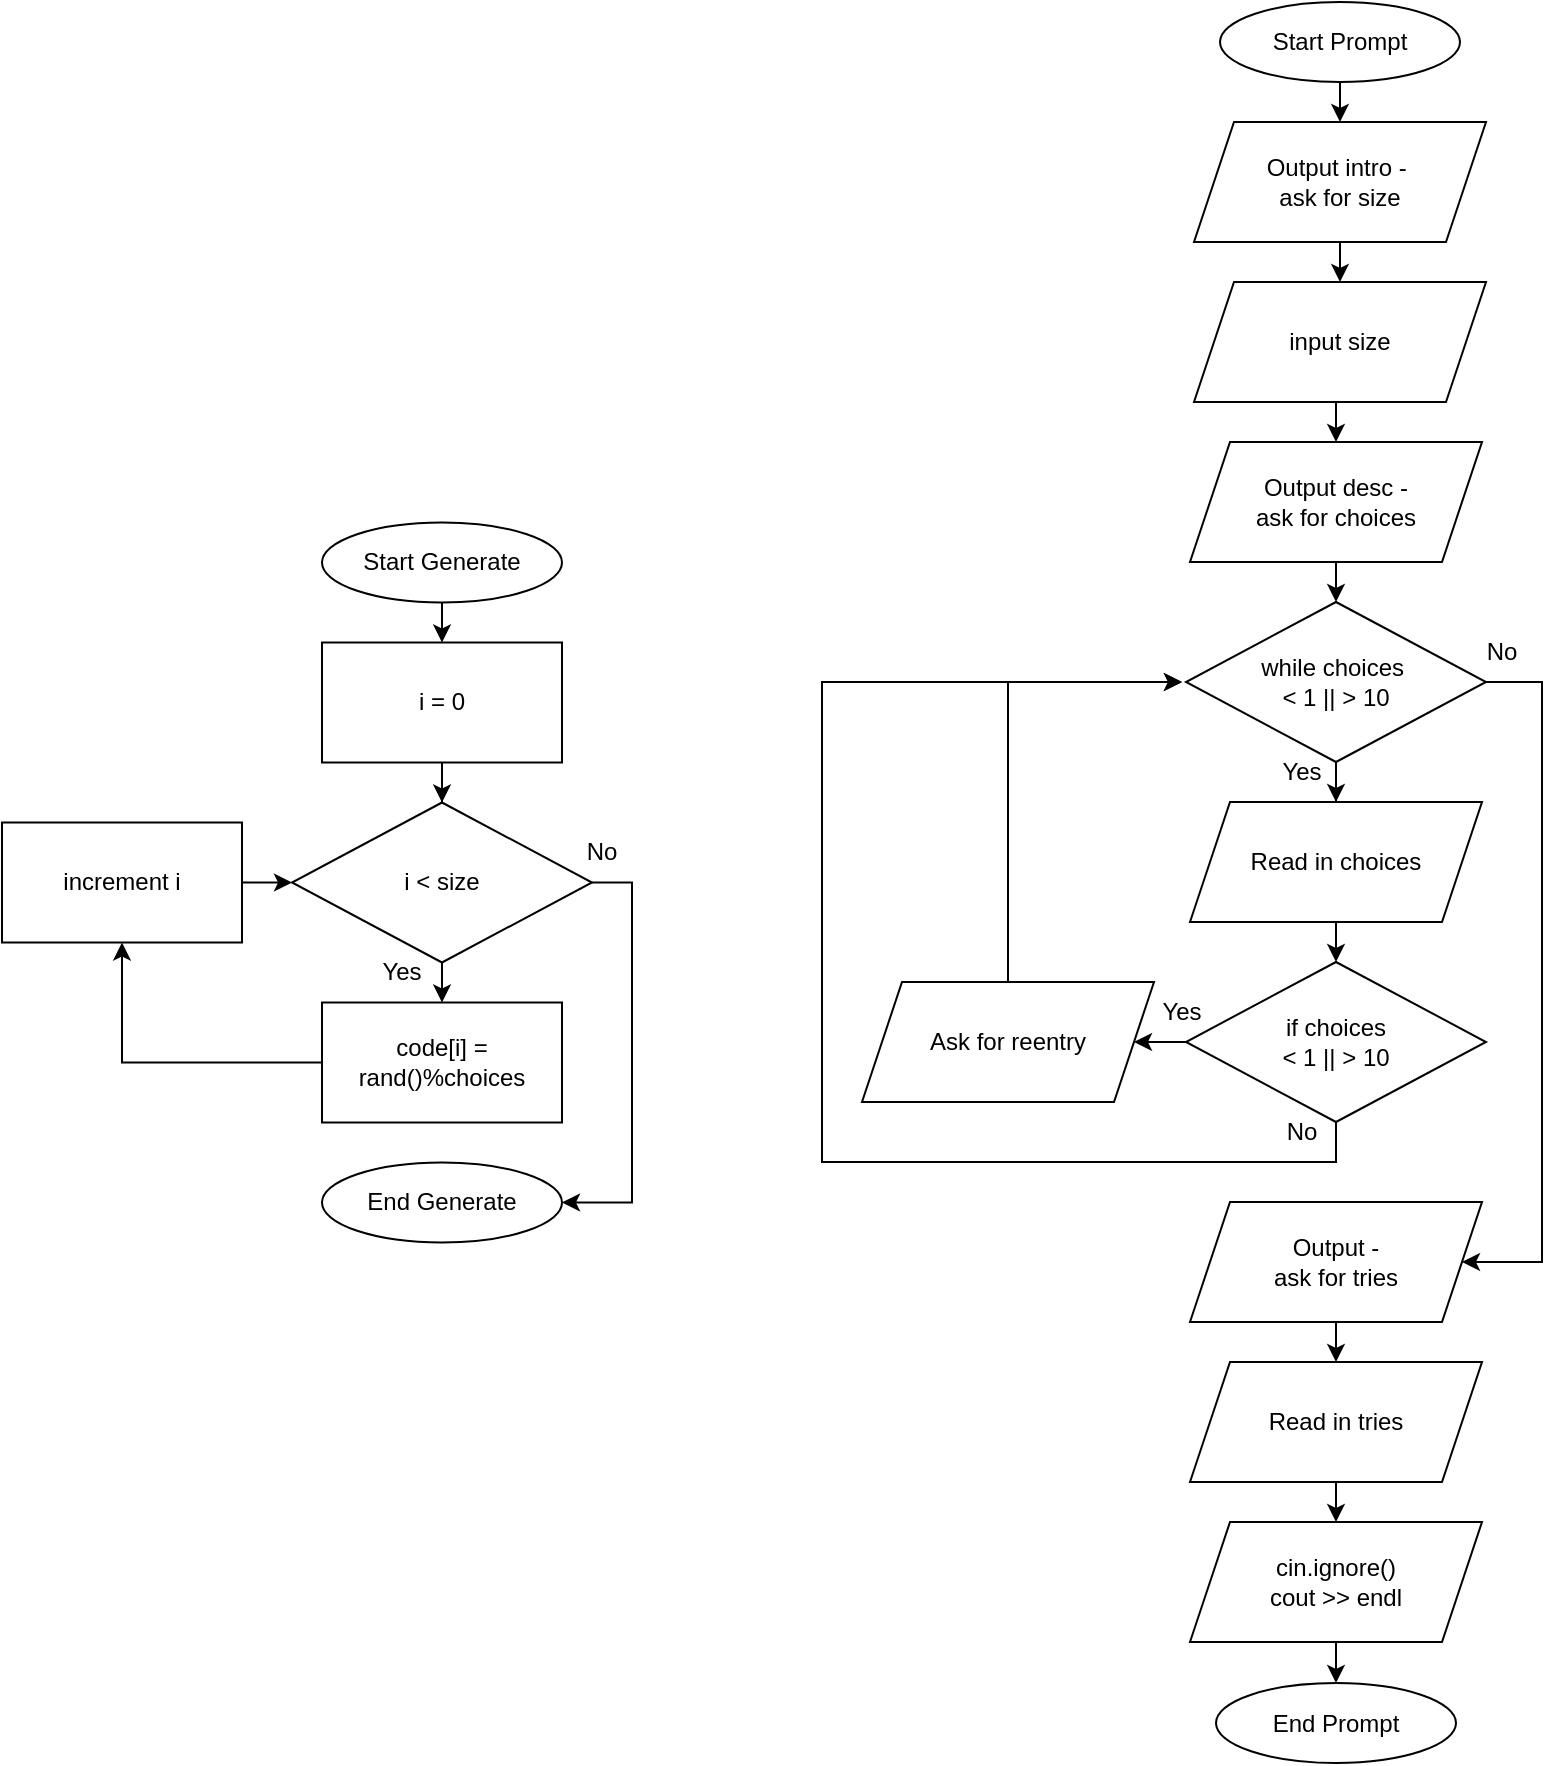 <mxfile version="24.8.0">
  <diagram name="Page-1" id="jvAFJe7k1WTt0ilwp3rd">
    <mxGraphModel dx="-1460" dy="2330" grid="1" gridSize="10" guides="1" tooltips="1" connect="1" arrows="1" fold="1" page="1" pageScale="1" pageWidth="850" pageHeight="1100" math="0" shadow="0">
      <root>
        <mxCell id="0" />
        <mxCell id="1" parent="0" />
        <mxCell id="aGmHzA7aYkXEzpq6hzWh-1" value="" style="group" vertex="1" connectable="0" parent="1">
          <mxGeometry x="4695" y="-990" width="370" height="880.5" as="geometry" />
        </mxCell>
        <mxCell id="aGmHzA7aYkXEzpq6hzWh-2" style="edgeStyle=orthogonalEdgeStyle;rounded=0;orthogonalLoop=1;jettySize=auto;html=1;exitX=0.5;exitY=1;exitDx=0;exitDy=0;" edge="1" parent="aGmHzA7aYkXEzpq6hzWh-1" source="aGmHzA7aYkXEzpq6hzWh-4" target="aGmHzA7aYkXEzpq6hzWh-18">
          <mxGeometry relative="1" as="geometry" />
        </mxCell>
        <mxCell id="aGmHzA7aYkXEzpq6hzWh-3" style="edgeStyle=orthogonalEdgeStyle;rounded=0;orthogonalLoop=1;jettySize=auto;html=1;exitX=1;exitY=0.5;exitDx=0;exitDy=0;entryX=1;entryY=0.5;entryDx=0;entryDy=0;" edge="1" parent="aGmHzA7aYkXEzpq6hzWh-1" source="aGmHzA7aYkXEzpq6hzWh-4" target="aGmHzA7aYkXEzpq6hzWh-10">
          <mxGeometry relative="1" as="geometry">
            <Array as="points">
              <mxPoint x="360" y="340" />
              <mxPoint x="360" y="630" />
            </Array>
          </mxGeometry>
        </mxCell>
        <mxCell id="aGmHzA7aYkXEzpq6hzWh-4" value="while&amp;nbsp;&lt;span style=&quot;background-color: initial;&quot;&gt;choices&amp;nbsp;&lt;/span&gt;&lt;div&gt;&lt;span style=&quot;background-color: initial;&quot;&gt;&amp;lt; 1 || &amp;gt; 10&lt;/span&gt;&lt;/div&gt;" style="rhombus;whiteSpace=wrap;html=1;container=0;" vertex="1" parent="aGmHzA7aYkXEzpq6hzWh-1">
          <mxGeometry x="182" y="300" width="150" height="80" as="geometry" />
        </mxCell>
        <mxCell id="aGmHzA7aYkXEzpq6hzWh-5" style="edgeStyle=orthogonalEdgeStyle;rounded=0;orthogonalLoop=1;jettySize=auto;html=1;exitX=0.5;exitY=1;exitDx=0;exitDy=0;entryX=0.5;entryY=0;entryDx=0;entryDy=0;" edge="1" parent="aGmHzA7aYkXEzpq6hzWh-1" source="aGmHzA7aYkXEzpq6hzWh-6" target="aGmHzA7aYkXEzpq6hzWh-22">
          <mxGeometry relative="1" as="geometry" />
        </mxCell>
        <mxCell id="aGmHzA7aYkXEzpq6hzWh-6" value="Output intro -&amp;nbsp;&lt;div&gt;ask for size&lt;/div&gt;" style="shape=parallelogram;perimeter=parallelogramPerimeter;whiteSpace=wrap;html=1;fixedSize=1;rounded=0;" vertex="1" parent="aGmHzA7aYkXEzpq6hzWh-1">
          <mxGeometry x="186" y="60" width="146" height="60" as="geometry" />
        </mxCell>
        <mxCell id="aGmHzA7aYkXEzpq6hzWh-7" style="edgeStyle=orthogonalEdgeStyle;rounded=0;orthogonalLoop=1;jettySize=auto;html=1;exitX=0.5;exitY=1;exitDx=0;exitDy=0;entryX=0.5;entryY=0;entryDx=0;entryDy=0;" edge="1" parent="aGmHzA7aYkXEzpq6hzWh-1" source="aGmHzA7aYkXEzpq6hzWh-8" target="aGmHzA7aYkXEzpq6hzWh-6">
          <mxGeometry relative="1" as="geometry" />
        </mxCell>
        <mxCell id="aGmHzA7aYkXEzpq6hzWh-8" value="Start Prompt" style="ellipse;whiteSpace=wrap;html=1;" vertex="1" parent="aGmHzA7aYkXEzpq6hzWh-1">
          <mxGeometry x="199" width="120" height="40" as="geometry" />
        </mxCell>
        <mxCell id="aGmHzA7aYkXEzpq6hzWh-9" style="edgeStyle=orthogonalEdgeStyle;rounded=0;orthogonalLoop=1;jettySize=auto;html=1;exitX=0.5;exitY=1;exitDx=0;exitDy=0;entryX=0.5;entryY=0;entryDx=0;entryDy=0;" edge="1" parent="aGmHzA7aYkXEzpq6hzWh-1" source="aGmHzA7aYkXEzpq6hzWh-10" target="aGmHzA7aYkXEzpq6hzWh-14">
          <mxGeometry relative="1" as="geometry" />
        </mxCell>
        <mxCell id="aGmHzA7aYkXEzpq6hzWh-10" value="Output -&lt;div&gt;ask for tries&lt;/div&gt;" style="shape=parallelogram;perimeter=parallelogramPerimeter;whiteSpace=wrap;html=1;fixedSize=1;rounded=0;" vertex="1" parent="aGmHzA7aYkXEzpq6hzWh-1">
          <mxGeometry x="184" y="600" width="146" height="60" as="geometry" />
        </mxCell>
        <mxCell id="aGmHzA7aYkXEzpq6hzWh-11" style="edgeStyle=orthogonalEdgeStyle;rounded=0;orthogonalLoop=1;jettySize=auto;html=1;exitX=0.5;exitY=1;exitDx=0;exitDy=0;entryX=0.5;entryY=0;entryDx=0;entryDy=0;" edge="1" parent="aGmHzA7aYkXEzpq6hzWh-1" source="aGmHzA7aYkXEzpq6hzWh-12" target="aGmHzA7aYkXEzpq6hzWh-26">
          <mxGeometry relative="1" as="geometry" />
        </mxCell>
        <mxCell id="aGmHzA7aYkXEzpq6hzWh-12" value="cin.ignore()&lt;div&gt;cout &amp;gt;&amp;gt; endl&lt;/div&gt;" style="shape=parallelogram;perimeter=parallelogramPerimeter;whiteSpace=wrap;html=1;fixedSize=1;rounded=0;" vertex="1" parent="aGmHzA7aYkXEzpq6hzWh-1">
          <mxGeometry x="184" y="760" width="146" height="60" as="geometry" />
        </mxCell>
        <mxCell id="aGmHzA7aYkXEzpq6hzWh-13" style="edgeStyle=orthogonalEdgeStyle;rounded=0;orthogonalLoop=1;jettySize=auto;html=1;exitX=0.5;exitY=1;exitDx=0;exitDy=0;entryX=0.5;entryY=0;entryDx=0;entryDy=0;" edge="1" parent="aGmHzA7aYkXEzpq6hzWh-1" source="aGmHzA7aYkXEzpq6hzWh-14" target="aGmHzA7aYkXEzpq6hzWh-12">
          <mxGeometry relative="1" as="geometry" />
        </mxCell>
        <mxCell id="aGmHzA7aYkXEzpq6hzWh-14" value="Read in tries" style="shape=parallelogram;perimeter=parallelogramPerimeter;whiteSpace=wrap;html=1;fixedSize=1;rounded=0;" vertex="1" parent="aGmHzA7aYkXEzpq6hzWh-1">
          <mxGeometry x="184" y="680" width="146" height="60" as="geometry" />
        </mxCell>
        <mxCell id="aGmHzA7aYkXEzpq6hzWh-15" style="edgeStyle=orthogonalEdgeStyle;rounded=0;orthogonalLoop=1;jettySize=auto;html=1;exitX=0.5;exitY=0;exitDx=0;exitDy=0;" edge="1" parent="aGmHzA7aYkXEzpq6hzWh-1" source="aGmHzA7aYkXEzpq6hzWh-16">
          <mxGeometry relative="1" as="geometry">
            <mxPoint x="180" y="340" as="targetPoint" />
            <Array as="points">
              <mxPoint x="93" y="340" />
            </Array>
          </mxGeometry>
        </mxCell>
        <mxCell id="aGmHzA7aYkXEzpq6hzWh-16" value="Ask for reentry" style="shape=parallelogram;perimeter=parallelogramPerimeter;whiteSpace=wrap;html=1;fixedSize=1;rounded=0;" vertex="1" parent="aGmHzA7aYkXEzpq6hzWh-1">
          <mxGeometry x="20" y="490" width="146" height="60" as="geometry" />
        </mxCell>
        <mxCell id="aGmHzA7aYkXEzpq6hzWh-17" style="edgeStyle=orthogonalEdgeStyle;rounded=0;orthogonalLoop=1;jettySize=auto;html=1;exitX=0.5;exitY=1;exitDx=0;exitDy=0;entryX=0.5;entryY=0;entryDx=0;entryDy=0;" edge="1" parent="aGmHzA7aYkXEzpq6hzWh-1" source="aGmHzA7aYkXEzpq6hzWh-18" target="aGmHzA7aYkXEzpq6hzWh-25">
          <mxGeometry relative="1" as="geometry" />
        </mxCell>
        <mxCell id="aGmHzA7aYkXEzpq6hzWh-18" value="Read in choices" style="shape=parallelogram;perimeter=parallelogramPerimeter;whiteSpace=wrap;html=1;fixedSize=1;rounded=0;" vertex="1" parent="aGmHzA7aYkXEzpq6hzWh-1">
          <mxGeometry x="184" y="400" width="146" height="60" as="geometry" />
        </mxCell>
        <mxCell id="aGmHzA7aYkXEzpq6hzWh-19" style="edgeStyle=orthogonalEdgeStyle;rounded=0;orthogonalLoop=1;jettySize=auto;html=1;exitX=0.5;exitY=1;exitDx=0;exitDy=0;entryX=0.5;entryY=0;entryDx=0;entryDy=0;" edge="1" parent="aGmHzA7aYkXEzpq6hzWh-1" source="aGmHzA7aYkXEzpq6hzWh-20" target="aGmHzA7aYkXEzpq6hzWh-4">
          <mxGeometry relative="1" as="geometry" />
        </mxCell>
        <mxCell id="aGmHzA7aYkXEzpq6hzWh-20" value="Output desc -&lt;div&gt;ask for choices&lt;/div&gt;" style="shape=parallelogram;perimeter=parallelogramPerimeter;whiteSpace=wrap;html=1;fixedSize=1;rounded=0;" vertex="1" parent="aGmHzA7aYkXEzpq6hzWh-1">
          <mxGeometry x="184" y="220" width="146" height="60" as="geometry" />
        </mxCell>
        <mxCell id="aGmHzA7aYkXEzpq6hzWh-21" style="edgeStyle=orthogonalEdgeStyle;rounded=0;orthogonalLoop=1;jettySize=auto;html=1;exitX=0.5;exitY=1;exitDx=0;exitDy=0;entryX=0.5;entryY=0;entryDx=0;entryDy=0;" edge="1" parent="aGmHzA7aYkXEzpq6hzWh-1" source="aGmHzA7aYkXEzpq6hzWh-22" target="aGmHzA7aYkXEzpq6hzWh-20">
          <mxGeometry relative="1" as="geometry" />
        </mxCell>
        <mxCell id="aGmHzA7aYkXEzpq6hzWh-22" value="input size" style="shape=parallelogram;perimeter=parallelogramPerimeter;whiteSpace=wrap;html=1;fixedSize=1;rounded=0;" vertex="1" parent="aGmHzA7aYkXEzpq6hzWh-1">
          <mxGeometry x="186" y="140" width="146" height="60" as="geometry" />
        </mxCell>
        <mxCell id="aGmHzA7aYkXEzpq6hzWh-23" style="edgeStyle=orthogonalEdgeStyle;rounded=0;orthogonalLoop=1;jettySize=auto;html=1;exitX=0;exitY=0.5;exitDx=0;exitDy=0;entryX=1;entryY=0.5;entryDx=0;entryDy=0;" edge="1" parent="aGmHzA7aYkXEzpq6hzWh-1" source="aGmHzA7aYkXEzpq6hzWh-25" target="aGmHzA7aYkXEzpq6hzWh-16">
          <mxGeometry relative="1" as="geometry" />
        </mxCell>
        <mxCell id="aGmHzA7aYkXEzpq6hzWh-24" style="edgeStyle=orthogonalEdgeStyle;rounded=0;orthogonalLoop=1;jettySize=auto;html=1;exitX=0.5;exitY=1;exitDx=0;exitDy=0;" edge="1" parent="aGmHzA7aYkXEzpq6hzWh-1" source="aGmHzA7aYkXEzpq6hzWh-25">
          <mxGeometry relative="1" as="geometry">
            <mxPoint x="180" y="340" as="targetPoint" />
            <Array as="points">
              <mxPoint x="257" y="580" />
              <mxPoint y="580" />
              <mxPoint y="340" />
            </Array>
          </mxGeometry>
        </mxCell>
        <mxCell id="aGmHzA7aYkXEzpq6hzWh-25" value="if choices&lt;div&gt;&amp;lt; 1 || &amp;gt; 10&lt;/div&gt;" style="rhombus;whiteSpace=wrap;html=1;container=0;" vertex="1" parent="aGmHzA7aYkXEzpq6hzWh-1">
          <mxGeometry x="182" y="480" width="150" height="80" as="geometry" />
        </mxCell>
        <mxCell id="aGmHzA7aYkXEzpq6hzWh-26" value="End Prompt" style="ellipse;whiteSpace=wrap;html=1;" vertex="1" parent="aGmHzA7aYkXEzpq6hzWh-1">
          <mxGeometry x="197" y="840.5" width="120" height="40" as="geometry" />
        </mxCell>
        <mxCell id="aGmHzA7aYkXEzpq6hzWh-27" value="No" style="text;html=1;strokeColor=none;fillColor=none;align=center;verticalAlign=middle;whiteSpace=wrap;rounded=0;" vertex="1" parent="aGmHzA7aYkXEzpq6hzWh-1">
          <mxGeometry x="210" y="550" width="60" height="30" as="geometry" />
        </mxCell>
        <mxCell id="aGmHzA7aYkXEzpq6hzWh-28" value="Yes" style="text;html=1;strokeColor=none;fillColor=none;align=center;verticalAlign=middle;whiteSpace=wrap;rounded=0;" vertex="1" parent="aGmHzA7aYkXEzpq6hzWh-1">
          <mxGeometry x="150" y="490" width="60" height="30" as="geometry" />
        </mxCell>
        <mxCell id="aGmHzA7aYkXEzpq6hzWh-29" value="No" style="text;html=1;strokeColor=none;fillColor=none;align=center;verticalAlign=middle;whiteSpace=wrap;rounded=0;" vertex="1" parent="aGmHzA7aYkXEzpq6hzWh-1">
          <mxGeometry x="310" y="310" width="60" height="30" as="geometry" />
        </mxCell>
        <mxCell id="aGmHzA7aYkXEzpq6hzWh-30" value="Yes" style="text;html=1;strokeColor=none;fillColor=none;align=center;verticalAlign=middle;whiteSpace=wrap;rounded=0;" vertex="1" parent="aGmHzA7aYkXEzpq6hzWh-1">
          <mxGeometry x="210" y="370" width="60" height="30" as="geometry" />
        </mxCell>
        <mxCell id="aGmHzA7aYkXEzpq6hzWh-31" value="" style="group" vertex="1" connectable="0" parent="1">
          <mxGeometry x="4285" y="-729.75" width="330" height="360" as="geometry" />
        </mxCell>
        <mxCell id="aGmHzA7aYkXEzpq6hzWh-32" style="edgeStyle=orthogonalEdgeStyle;rounded=0;orthogonalLoop=1;jettySize=auto;html=1;exitX=0.5;exitY=1;exitDx=0;exitDy=0;entryX=0.5;entryY=0;entryDx=0;entryDy=0;" edge="1" parent="aGmHzA7aYkXEzpq6hzWh-31" source="aGmHzA7aYkXEzpq6hzWh-33" target="aGmHzA7aYkXEzpq6hzWh-35">
          <mxGeometry relative="1" as="geometry" />
        </mxCell>
        <mxCell id="aGmHzA7aYkXEzpq6hzWh-33" value="Start Generate" style="ellipse;whiteSpace=wrap;html=1;" vertex="1" parent="aGmHzA7aYkXEzpq6hzWh-31">
          <mxGeometry x="160" width="120" height="40" as="geometry" />
        </mxCell>
        <mxCell id="aGmHzA7aYkXEzpq6hzWh-34" style="edgeStyle=orthogonalEdgeStyle;rounded=0;orthogonalLoop=1;jettySize=auto;html=1;entryX=0.5;entryY=0;entryDx=0;entryDy=0;" edge="1" parent="aGmHzA7aYkXEzpq6hzWh-31" source="aGmHzA7aYkXEzpq6hzWh-35" target="aGmHzA7aYkXEzpq6hzWh-39">
          <mxGeometry relative="1" as="geometry" />
        </mxCell>
        <mxCell id="aGmHzA7aYkXEzpq6hzWh-35" value="i = 0" style="rounded=0;whiteSpace=wrap;html=1;" vertex="1" parent="aGmHzA7aYkXEzpq6hzWh-31">
          <mxGeometry x="160" y="60" width="120" height="60" as="geometry" />
        </mxCell>
        <mxCell id="aGmHzA7aYkXEzpq6hzWh-36" style="edgeStyle=orthogonalEdgeStyle;rounded=0;orthogonalLoop=1;jettySize=auto;html=1;exitX=0;exitY=0.5;exitDx=0;exitDy=0;" edge="1" parent="aGmHzA7aYkXEzpq6hzWh-31" source="aGmHzA7aYkXEzpq6hzWh-39">
          <mxGeometry relative="1" as="geometry">
            <mxPoint x="144.815" y="179.667" as="targetPoint" />
          </mxGeometry>
        </mxCell>
        <mxCell id="aGmHzA7aYkXEzpq6hzWh-37" style="edgeStyle=orthogonalEdgeStyle;rounded=0;orthogonalLoop=1;jettySize=auto;html=1;exitX=0.5;exitY=1;exitDx=0;exitDy=0;entryX=0.5;entryY=0;entryDx=0;entryDy=0;" edge="1" parent="aGmHzA7aYkXEzpq6hzWh-31" source="aGmHzA7aYkXEzpq6hzWh-39" target="aGmHzA7aYkXEzpq6hzWh-43">
          <mxGeometry relative="1" as="geometry" />
        </mxCell>
        <mxCell id="aGmHzA7aYkXEzpq6hzWh-38" style="edgeStyle=orthogonalEdgeStyle;rounded=0;orthogonalLoop=1;jettySize=auto;html=1;exitX=1;exitY=0.5;exitDx=0;exitDy=0;entryX=1;entryY=0.5;entryDx=0;entryDy=0;" edge="1" parent="aGmHzA7aYkXEzpq6hzWh-31" source="aGmHzA7aYkXEzpq6hzWh-39" target="aGmHzA7aYkXEzpq6hzWh-44">
          <mxGeometry relative="1" as="geometry" />
        </mxCell>
        <mxCell id="aGmHzA7aYkXEzpq6hzWh-39" value="i &amp;lt; size" style="rhombus;whiteSpace=wrap;html=1;" vertex="1" parent="aGmHzA7aYkXEzpq6hzWh-31">
          <mxGeometry x="145" y="140" width="150" height="80" as="geometry" />
        </mxCell>
        <mxCell id="aGmHzA7aYkXEzpq6hzWh-40" style="edgeStyle=orthogonalEdgeStyle;rounded=0;orthogonalLoop=1;jettySize=auto;html=1;entryX=0;entryY=0.5;entryDx=0;entryDy=0;" edge="1" parent="aGmHzA7aYkXEzpq6hzWh-31" source="aGmHzA7aYkXEzpq6hzWh-41" target="aGmHzA7aYkXEzpq6hzWh-39">
          <mxGeometry relative="1" as="geometry" />
        </mxCell>
        <mxCell id="aGmHzA7aYkXEzpq6hzWh-41" value="increment i" style="rounded=0;whiteSpace=wrap;html=1;" vertex="1" parent="aGmHzA7aYkXEzpq6hzWh-31">
          <mxGeometry y="150" width="120" height="60" as="geometry" />
        </mxCell>
        <mxCell id="aGmHzA7aYkXEzpq6hzWh-42" style="edgeStyle=orthogonalEdgeStyle;rounded=0;orthogonalLoop=1;jettySize=auto;html=1;exitX=0;exitY=0.5;exitDx=0;exitDy=0;entryX=0.5;entryY=1;entryDx=0;entryDy=0;" edge="1" parent="aGmHzA7aYkXEzpq6hzWh-31" source="aGmHzA7aYkXEzpq6hzWh-43" target="aGmHzA7aYkXEzpq6hzWh-41">
          <mxGeometry relative="1" as="geometry" />
        </mxCell>
        <mxCell id="aGmHzA7aYkXEzpq6hzWh-43" value="code[i] = rand()%choices" style="rounded=0;whiteSpace=wrap;html=1;" vertex="1" parent="aGmHzA7aYkXEzpq6hzWh-31">
          <mxGeometry x="160" y="240" width="120" height="60" as="geometry" />
        </mxCell>
        <mxCell id="aGmHzA7aYkXEzpq6hzWh-44" value="End Generate" style="ellipse;whiteSpace=wrap;html=1;" vertex="1" parent="aGmHzA7aYkXEzpq6hzWh-31">
          <mxGeometry x="160" y="320" width="120" height="40" as="geometry" />
        </mxCell>
        <mxCell id="aGmHzA7aYkXEzpq6hzWh-45" value="No" style="text;html=1;strokeColor=none;fillColor=none;align=center;verticalAlign=middle;whiteSpace=wrap;rounded=0;" vertex="1" parent="aGmHzA7aYkXEzpq6hzWh-31">
          <mxGeometry x="270" y="150" width="60" height="30" as="geometry" />
        </mxCell>
        <mxCell id="aGmHzA7aYkXEzpq6hzWh-46" value="Yes" style="text;html=1;strokeColor=none;fillColor=none;align=center;verticalAlign=middle;whiteSpace=wrap;rounded=0;" vertex="1" parent="aGmHzA7aYkXEzpq6hzWh-31">
          <mxGeometry x="170" y="210" width="60" height="30" as="geometry" />
        </mxCell>
      </root>
    </mxGraphModel>
  </diagram>
</mxfile>
